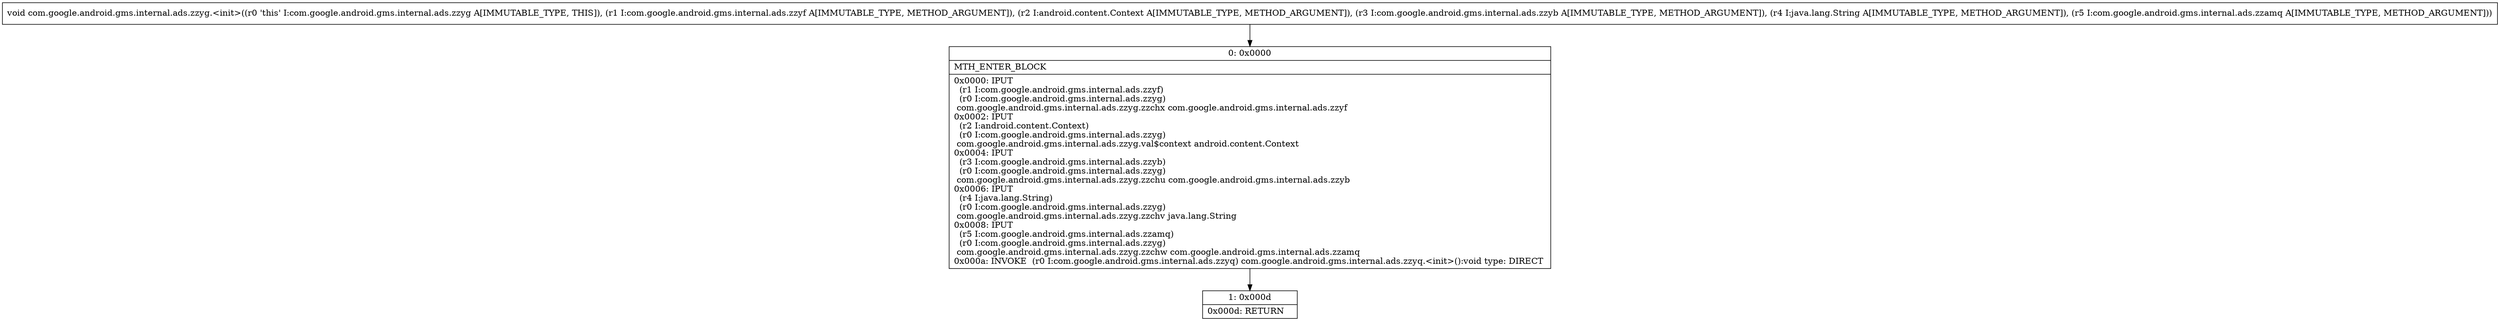 digraph "CFG forcom.google.android.gms.internal.ads.zzyg.\<init\>(Lcom\/google\/android\/gms\/internal\/ads\/zzyf;Landroid\/content\/Context;Lcom\/google\/android\/gms\/internal\/ads\/zzyb;Ljava\/lang\/String;Lcom\/google\/android\/gms\/internal\/ads\/zzamq;)V" {
Node_0 [shape=record,label="{0\:\ 0x0000|MTH_ENTER_BLOCK\l|0x0000: IPUT  \l  (r1 I:com.google.android.gms.internal.ads.zzyf)\l  (r0 I:com.google.android.gms.internal.ads.zzyg)\l com.google.android.gms.internal.ads.zzyg.zzchx com.google.android.gms.internal.ads.zzyf \l0x0002: IPUT  \l  (r2 I:android.content.Context)\l  (r0 I:com.google.android.gms.internal.ads.zzyg)\l com.google.android.gms.internal.ads.zzyg.val$context android.content.Context \l0x0004: IPUT  \l  (r3 I:com.google.android.gms.internal.ads.zzyb)\l  (r0 I:com.google.android.gms.internal.ads.zzyg)\l com.google.android.gms.internal.ads.zzyg.zzchu com.google.android.gms.internal.ads.zzyb \l0x0006: IPUT  \l  (r4 I:java.lang.String)\l  (r0 I:com.google.android.gms.internal.ads.zzyg)\l com.google.android.gms.internal.ads.zzyg.zzchv java.lang.String \l0x0008: IPUT  \l  (r5 I:com.google.android.gms.internal.ads.zzamq)\l  (r0 I:com.google.android.gms.internal.ads.zzyg)\l com.google.android.gms.internal.ads.zzyg.zzchw com.google.android.gms.internal.ads.zzamq \l0x000a: INVOKE  (r0 I:com.google.android.gms.internal.ads.zzyq) com.google.android.gms.internal.ads.zzyq.\<init\>():void type: DIRECT \l}"];
Node_1 [shape=record,label="{1\:\ 0x000d|0x000d: RETURN   \l}"];
MethodNode[shape=record,label="{void com.google.android.gms.internal.ads.zzyg.\<init\>((r0 'this' I:com.google.android.gms.internal.ads.zzyg A[IMMUTABLE_TYPE, THIS]), (r1 I:com.google.android.gms.internal.ads.zzyf A[IMMUTABLE_TYPE, METHOD_ARGUMENT]), (r2 I:android.content.Context A[IMMUTABLE_TYPE, METHOD_ARGUMENT]), (r3 I:com.google.android.gms.internal.ads.zzyb A[IMMUTABLE_TYPE, METHOD_ARGUMENT]), (r4 I:java.lang.String A[IMMUTABLE_TYPE, METHOD_ARGUMENT]), (r5 I:com.google.android.gms.internal.ads.zzamq A[IMMUTABLE_TYPE, METHOD_ARGUMENT])) }"];
MethodNode -> Node_0;
Node_0 -> Node_1;
}

